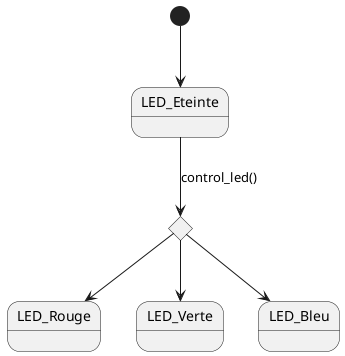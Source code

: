 @startuml
state "LED_Eteinte" as LED_Eteinte
state "LED_Rouge" as LED_Rouge
state "LED_Verte" as LED_Verte
state "LED_Bleu" as LED_Bleu
state c <<choice>>

[*] --> LED_Eteinte
LED_Eteinte --> c : control_led()
c --> LED_Rouge
c --> LED_Verte
c --> LED_Bleu

@enduml
